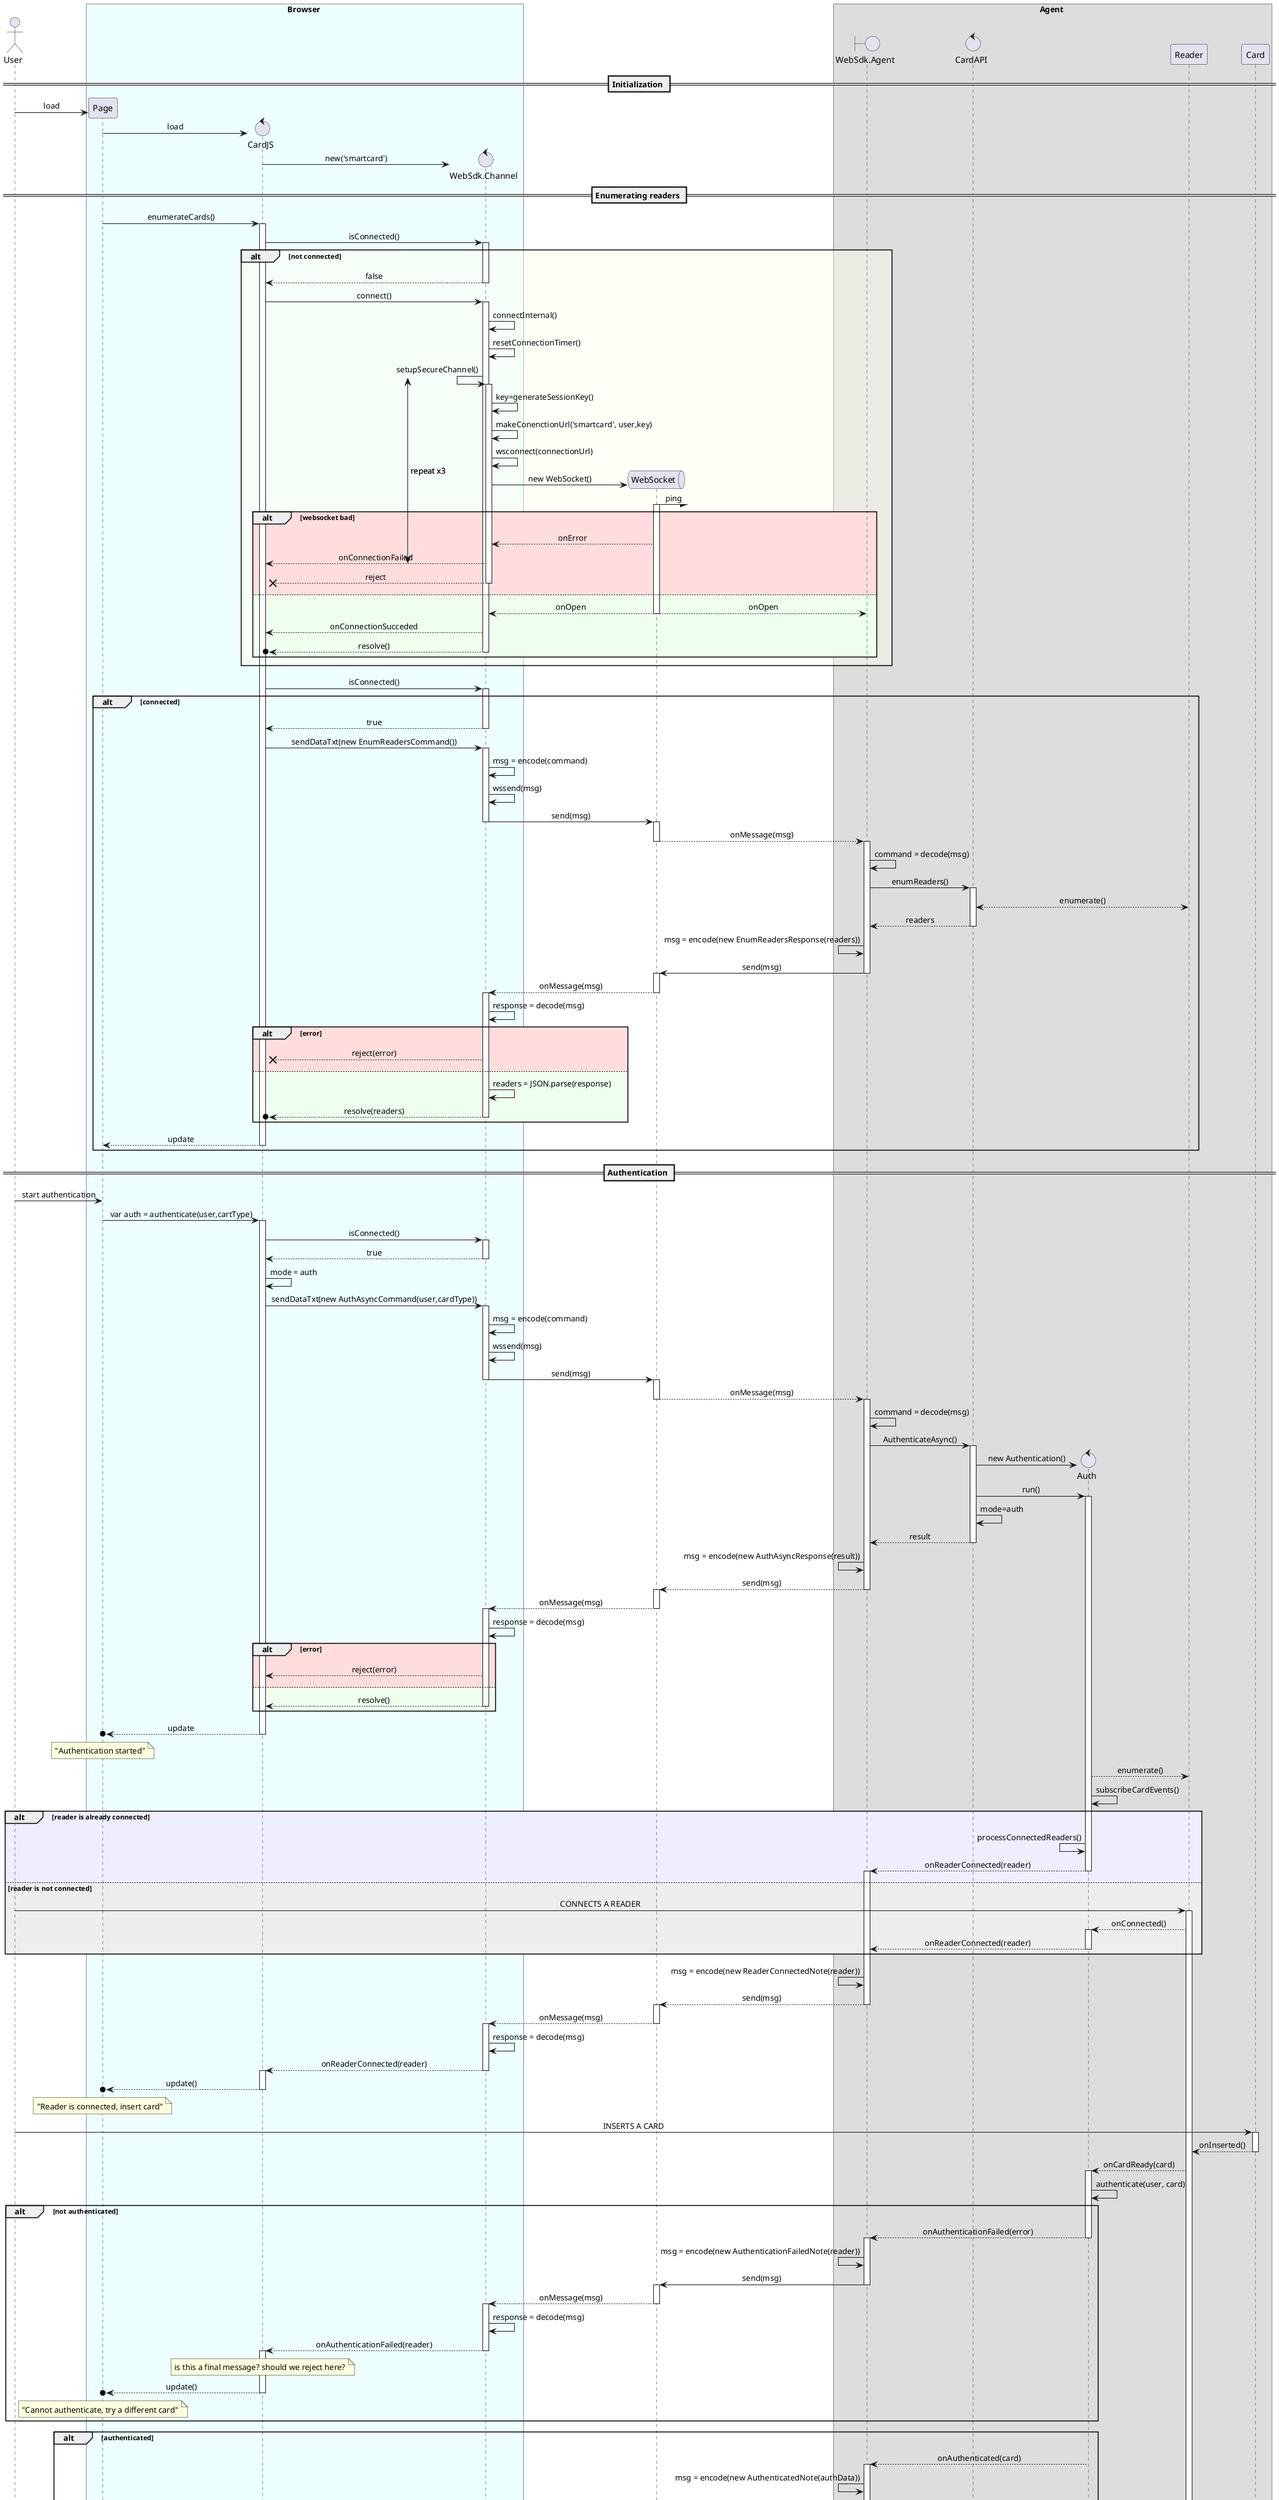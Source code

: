 @startuml
!pragma teoz true
skinparam SequenceMessageAlign center

actor User

box Browser #EFF
    participant Page
    control CardJS          as CJ
    control WebSdk.Channel  as WC
end box

queue WebSocket             as WS

box Agent #DDD
    boundary WebSdk.Agent   as WA
    control CardAPI         as CA
    control Auth
    participant Reader
    participant Card
end box

== Initialization ==

User -> Page ** :load
        Page ->     CJ **   :load
                    CJ ->       WC **   :new('smartcard')

== Enumerating readers ==

        Page ->     CJ ++   :enumerateCards()
                    CJ ->       WC ++   :isConnected()

        alt #FFFFEE66 not connected
                                return false
                    CJ ->       WC ++   :connect()
                            WC->WC      :connectInternal()
                            WC->WC      :resetConnectionTimer()
            {start}         WC<-WC ++   :setupSecureChannel()
                            WC->WC      :key=generateSessionKey()
                            WC->WC      :makeConenctionUrl('smartcard', user,key)
                            WC->WC      :wsconnect(connectionUrl)

                                WC ->       WS **   :new WebSocket()
                                            WS -/?++:ping
            alt #FDD websocket bad
                                WC <--      WS  :onError
            {end}   CJ <--      WC      :onConnectionFailed
            {start}<->{end}: repeat x3
                    CJ x<--     WC --   :reject
            else #EFE
                                            WS -->     WA  :onOpen
                            &   WC <--      WS --   :onOpen
                    CJ <--      WC      :onConnectionSucceded
                    CJ o<--     WC --   :resolve()
            end
        end not connected

                    CJ ->       WC ++    :isConnected()
        alt connected
                               return true

                    CJ  ->      WC ++   :sendDataTxt(new EnumReadersCommand())
                            WC->WC      :msg = encode(command)
                            WC->WC      :wssend(msg)
                                WC ->       WS --++ :send(msg)
                                            WS -->      WA --++ :onMessage(msg)
                                                    WA->WA      :command = decode(msg)
                                                        WA ->       CA ++   :enumReaders()
                                                                    CA <-->     Reader      :enumerate()
                                                                    return readers
                                                    WA<-WA      :msg = encode(new EnumReadersResponse(readers))
                                            WS <-       WA --++ :send(msg)
                                WC <--      WS --++ :onMessage(msg)
                            WC->WC      :response = decode(msg)
                alt #FDD error
                    CJ x<--     WC      :reject(error)
                else #EFE
                            WC->WC      :readers = JSON.parse(response)
                    CJ o<--     WC --   :resolve(readers)
                end
        Page <--    CJ -- : update
    end connected

== Authentication ==

User -> Page    :start authentication
        Page ->     CJ ++   :var auth = authenticate(user,cartType)
                    CJ ->       WC ++   :isConnected()
                                return true
                CJ->CJ      :mode = auth
                    CJ ->       WC ++   :sendDataTxt(new AuthAsyncCommand(user,cardType))
                            WC->WC      :msg = encode(command)
                            WC->WC      :wssend(msg)
                                WC ->       WS --++ :send(msg)
                                            WS -->      WA --++ :onMessage(msg)
                                                    WA->WA      :command = decode(msg)
                                                        WA ->       CA ++   :AuthenticateAsync()
                                                                    CA ->       Auth **  : new Authentication()
                                                                    CA ->       Auth ++  : run()
                                                                CA->CA      :mode=auth
                                                        WA <--      CA --   :result
                                                    WA<-WA      :msg = encode(new AuthAsyncResponse(result))
                                            WS <--      WA --++ :send(msg)
                                WC <--      WS --++ :onMessage(msg)
                            WC->WC      :response = decode(msg)
                alt #FDD error
                    CJ <--      WC      :reject(error)
                else #EFE
                    CJ <--      WC --   :resolve()
                end
        Page o<--    CJ -- : update
note over Page : "Authentication started"

                                                                    Auth -->        Reader      :enumerate()
                                                            Auth -> Auth    :subscribeCardEvents()

alt #EEF reader is already connected
                                                            Auth <- Auth        :processConnectedReaders()
                                                        WA <--      Auth ++--   :onReaderConnected(reader)
else #EEE reader is not connected
User ->                                                                             Reader ++   :CONNECTS A READER
                                                                    Auth <--        Reader ++   :onConnected()
                                                        WA <--      Auth --     :onReaderConnected(reader)
end

                                                    WA<-WA      :msg = encode(new ReaderConnectedNote(reader))
                                            WS <--      WA --++ :send(msg)
                                WC <--      WS --++ :onMessage(msg)
                            WC->WC      :response = decode(msg)
                    CJ <--      WC --++ :onReaderConnected(reader)
        Page o<--    CJ -- :update()
note over Page : "Reader is connected, insert card"

User ->                                                                                         Card ++ :INSERTS A CARD
                                                                                Reader <--      Card -- :onInserted()
                                                                    Auth <--    Reader ++   :onCardReady(card)
                                                              Auth->Auth    : authenticate(user, card)

alt not authenticated
                                                        WA <--      Auth --++: onAuthenticationFailed(error)
                                                    WA<-WA      :msg = encode(new AuthenticationFailedNote(reader))
                                            WS <-       WA --++ :send(msg)
                                WC <--      WS --++ :onMessage(msg)
                            WC->WC      :response = decode(msg)
                    CJ <--      WC --++ :onAuthenticationFailed(reader)
                    note over CJ : is this a final message? should we reject here?
        Page o<--   CJ --   : update()
note over Page : "Cannot authenticate, try a different card"
end

alt authenticated
                                                        WA <--      Auth --++: onAuthenticated(card)
                                                            destroy Auth
                                                    WA<-WA      :msg = encode(new AuthenticatedNote(authData))
                                            WS <-       WA --++ :send(msg)
                                WC <--      WS --++ :onMessage(msg)
                            WC->WC      :response = decode(msg)
                    CJ <--      WC --++ :onAuthenticated(authData)
        Page o<--   CJ --   : update()
note over Page : "Authenticated"




@enduml
